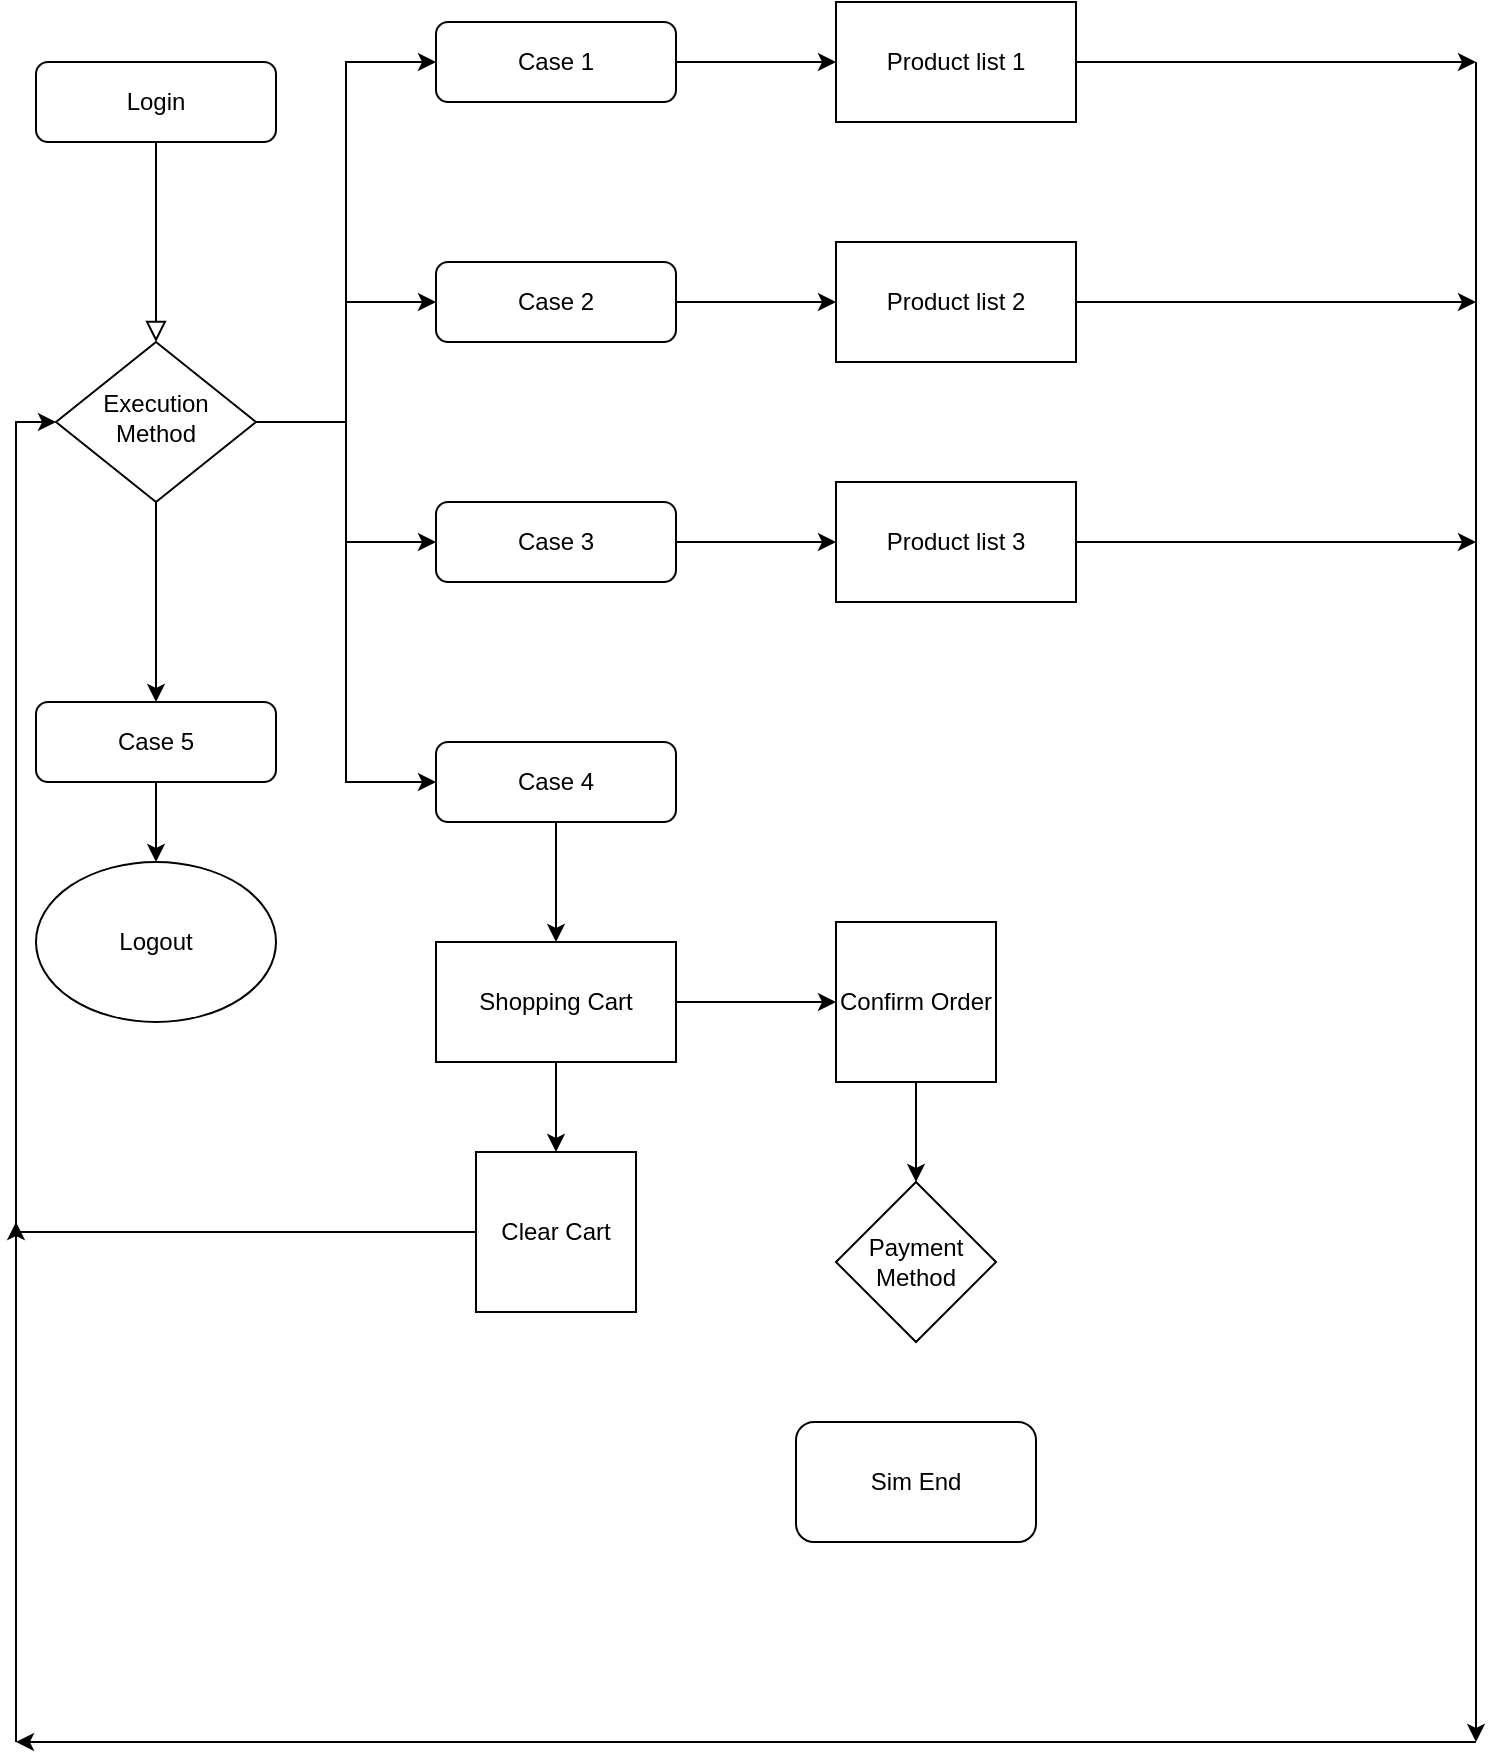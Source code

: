 <mxfile version="20.0.3" type="github">
  <diagram id="C5RBs43oDa-KdzZeNtuy" name="Page-1">
    <mxGraphModel dx="1422" dy="780" grid="1" gridSize="10" guides="1" tooltips="1" connect="1" arrows="1" fold="1" page="1" pageScale="1" pageWidth="827" pageHeight="1169" math="0" shadow="0">
      <root>
        <mxCell id="WIyWlLk6GJQsqaUBKTNV-0" />
        <mxCell id="WIyWlLk6GJQsqaUBKTNV-1" parent="WIyWlLk6GJQsqaUBKTNV-0" />
        <mxCell id="WIyWlLk6GJQsqaUBKTNV-2" value="" style="rounded=0;html=1;jettySize=auto;orthogonalLoop=1;fontSize=11;endArrow=block;endFill=0;endSize=8;strokeWidth=1;shadow=0;labelBackgroundColor=none;edgeStyle=orthogonalEdgeStyle;" parent="WIyWlLk6GJQsqaUBKTNV-1" source="WIyWlLk6GJQsqaUBKTNV-3" target="WIyWlLk6GJQsqaUBKTNV-6" edge="1">
          <mxGeometry relative="1" as="geometry" />
        </mxCell>
        <mxCell id="WIyWlLk6GJQsqaUBKTNV-3" value="Login" style="rounded=1;whiteSpace=wrap;html=1;fontSize=12;glass=0;strokeWidth=1;shadow=0;" parent="WIyWlLk6GJQsqaUBKTNV-1" vertex="1">
          <mxGeometry x="40" y="40" width="120" height="40" as="geometry" />
        </mxCell>
        <mxCell id="TQag7Vh2l5NXKhegnU7--8" style="edgeStyle=orthogonalEdgeStyle;rounded=0;orthogonalLoop=1;jettySize=auto;html=1;entryX=0;entryY=0.5;entryDx=0;entryDy=0;" edge="1" parent="WIyWlLk6GJQsqaUBKTNV-1" source="WIyWlLk6GJQsqaUBKTNV-6" target="WIyWlLk6GJQsqaUBKTNV-7">
          <mxGeometry relative="1" as="geometry" />
        </mxCell>
        <mxCell id="TQag7Vh2l5NXKhegnU7--9" style="edgeStyle=orthogonalEdgeStyle;rounded=0;orthogonalLoop=1;jettySize=auto;html=1;entryX=0;entryY=0.5;entryDx=0;entryDy=0;" edge="1" parent="WIyWlLk6GJQsqaUBKTNV-1" source="WIyWlLk6GJQsqaUBKTNV-6" target="TQag7Vh2l5NXKhegnU7--1">
          <mxGeometry relative="1" as="geometry" />
        </mxCell>
        <mxCell id="TQag7Vh2l5NXKhegnU7--12" style="edgeStyle=orthogonalEdgeStyle;rounded=0;orthogonalLoop=1;jettySize=auto;html=1;entryX=0;entryY=0.5;entryDx=0;entryDy=0;" edge="1" parent="WIyWlLk6GJQsqaUBKTNV-1" source="WIyWlLk6GJQsqaUBKTNV-6" target="TQag7Vh2l5NXKhegnU7--10">
          <mxGeometry relative="1" as="geometry" />
        </mxCell>
        <mxCell id="TQag7Vh2l5NXKhegnU7--15" style="edgeStyle=orthogonalEdgeStyle;rounded=0;orthogonalLoop=1;jettySize=auto;html=1;entryX=0;entryY=0.5;entryDx=0;entryDy=0;" edge="1" parent="WIyWlLk6GJQsqaUBKTNV-1" source="WIyWlLk6GJQsqaUBKTNV-6" target="TQag7Vh2l5NXKhegnU7--0">
          <mxGeometry relative="1" as="geometry" />
        </mxCell>
        <mxCell id="TQag7Vh2l5NXKhegnU7--25" style="edgeStyle=orthogonalEdgeStyle;rounded=0;orthogonalLoop=1;jettySize=auto;html=1;entryX=0.5;entryY=0;entryDx=0;entryDy=0;" edge="1" parent="WIyWlLk6GJQsqaUBKTNV-1" source="WIyWlLk6GJQsqaUBKTNV-6" target="TQag7Vh2l5NXKhegnU7--11">
          <mxGeometry relative="1" as="geometry" />
        </mxCell>
        <mxCell id="WIyWlLk6GJQsqaUBKTNV-6" value="Execution Method" style="rhombus;whiteSpace=wrap;html=1;shadow=0;fontFamily=Helvetica;fontSize=12;align=center;strokeWidth=1;spacing=6;spacingTop=-4;" parent="WIyWlLk6GJQsqaUBKTNV-1" vertex="1">
          <mxGeometry x="50" y="180" width="100" height="80" as="geometry" />
        </mxCell>
        <mxCell id="TQag7Vh2l5NXKhegnU7--21" style="edgeStyle=orthogonalEdgeStyle;rounded=0;orthogonalLoop=1;jettySize=auto;html=1;entryX=0;entryY=0.5;entryDx=0;entryDy=0;" edge="1" parent="WIyWlLk6GJQsqaUBKTNV-1" source="WIyWlLk6GJQsqaUBKTNV-7" target="TQag7Vh2l5NXKhegnU7--18">
          <mxGeometry relative="1" as="geometry" />
        </mxCell>
        <mxCell id="WIyWlLk6GJQsqaUBKTNV-7" value="Case 2" style="rounded=1;whiteSpace=wrap;html=1;fontSize=12;glass=0;strokeWidth=1;shadow=0;" parent="WIyWlLk6GJQsqaUBKTNV-1" vertex="1">
          <mxGeometry x="240" y="140" width="120" height="40" as="geometry" />
        </mxCell>
        <mxCell id="TQag7Vh2l5NXKhegnU7--31" style="edgeStyle=orthogonalEdgeStyle;rounded=0;orthogonalLoop=1;jettySize=auto;html=1;entryX=0.5;entryY=0;entryDx=0;entryDy=0;" edge="1" parent="WIyWlLk6GJQsqaUBKTNV-1" source="TQag7Vh2l5NXKhegnU7--1" target="TQag7Vh2l5NXKhegnU7--23">
          <mxGeometry relative="1" as="geometry" />
        </mxCell>
        <mxCell id="TQag7Vh2l5NXKhegnU7--1" value="Case 4" style="rounded=1;whiteSpace=wrap;html=1;fontSize=12;glass=0;strokeWidth=1;shadow=0;" vertex="1" parent="WIyWlLk6GJQsqaUBKTNV-1">
          <mxGeometry x="240" y="380" width="120" height="40" as="geometry" />
        </mxCell>
        <mxCell id="TQag7Vh2l5NXKhegnU7--20" style="edgeStyle=orthogonalEdgeStyle;rounded=0;orthogonalLoop=1;jettySize=auto;html=1;entryX=0;entryY=0.5;entryDx=0;entryDy=0;" edge="1" parent="WIyWlLk6GJQsqaUBKTNV-1" source="TQag7Vh2l5NXKhegnU7--0" target="TQag7Vh2l5NXKhegnU7--19">
          <mxGeometry relative="1" as="geometry" />
        </mxCell>
        <mxCell id="TQag7Vh2l5NXKhegnU7--0" value="Case 3" style="rounded=1;whiteSpace=wrap;html=1;fontSize=12;glass=0;strokeWidth=1;shadow=0;" vertex="1" parent="WIyWlLk6GJQsqaUBKTNV-1">
          <mxGeometry x="240" y="260" width="120" height="40" as="geometry" />
        </mxCell>
        <mxCell id="TQag7Vh2l5NXKhegnU7--22" style="edgeStyle=orthogonalEdgeStyle;rounded=0;orthogonalLoop=1;jettySize=auto;html=1;entryX=0;entryY=0.5;entryDx=0;entryDy=0;" edge="1" parent="WIyWlLk6GJQsqaUBKTNV-1" source="TQag7Vh2l5NXKhegnU7--10" target="TQag7Vh2l5NXKhegnU7--17">
          <mxGeometry relative="1" as="geometry">
            <mxPoint x="430" y="20" as="targetPoint" />
          </mxGeometry>
        </mxCell>
        <mxCell id="TQag7Vh2l5NXKhegnU7--10" value="Case 1" style="rounded=1;whiteSpace=wrap;html=1;fontSize=12;glass=0;strokeWidth=1;shadow=0;" vertex="1" parent="WIyWlLk6GJQsqaUBKTNV-1">
          <mxGeometry x="240" y="20" width="120" height="40" as="geometry" />
        </mxCell>
        <mxCell id="TQag7Vh2l5NXKhegnU7--27" style="edgeStyle=orthogonalEdgeStyle;rounded=0;orthogonalLoop=1;jettySize=auto;html=1;entryX=0.5;entryY=0;entryDx=0;entryDy=0;" edge="1" parent="WIyWlLk6GJQsqaUBKTNV-1" source="TQag7Vh2l5NXKhegnU7--11" target="TQag7Vh2l5NXKhegnU7--26">
          <mxGeometry relative="1" as="geometry" />
        </mxCell>
        <mxCell id="TQag7Vh2l5NXKhegnU7--11" value="Case 5" style="rounded=1;whiteSpace=wrap;html=1;fontSize=12;glass=0;strokeWidth=1;shadow=0;" vertex="1" parent="WIyWlLk6GJQsqaUBKTNV-1">
          <mxGeometry x="40" y="360" width="120" height="40" as="geometry" />
        </mxCell>
        <mxCell id="TQag7Vh2l5NXKhegnU7--44" style="edgeStyle=none;rounded=0;orthogonalLoop=1;jettySize=auto;html=1;" edge="1" parent="WIyWlLk6GJQsqaUBKTNV-1" source="TQag7Vh2l5NXKhegnU7--17">
          <mxGeometry relative="1" as="geometry">
            <mxPoint x="760" y="40" as="targetPoint" />
          </mxGeometry>
        </mxCell>
        <mxCell id="TQag7Vh2l5NXKhegnU7--17" value="Product list 1" style="rounded=0;whiteSpace=wrap;html=1;" vertex="1" parent="WIyWlLk6GJQsqaUBKTNV-1">
          <mxGeometry x="440" y="10" width="120" height="60" as="geometry" />
        </mxCell>
        <mxCell id="TQag7Vh2l5NXKhegnU7--42" style="edgeStyle=orthogonalEdgeStyle;rounded=0;orthogonalLoop=1;jettySize=auto;html=1;" edge="1" parent="WIyWlLk6GJQsqaUBKTNV-1" source="TQag7Vh2l5NXKhegnU7--18">
          <mxGeometry relative="1" as="geometry">
            <mxPoint x="760" y="160" as="targetPoint" />
          </mxGeometry>
        </mxCell>
        <mxCell id="TQag7Vh2l5NXKhegnU7--18" value="Product list 2" style="rounded=0;whiteSpace=wrap;html=1;" vertex="1" parent="WIyWlLk6GJQsqaUBKTNV-1">
          <mxGeometry x="440" y="130" width="120" height="60" as="geometry" />
        </mxCell>
        <mxCell id="TQag7Vh2l5NXKhegnU7--43" style="edgeStyle=orthogonalEdgeStyle;rounded=0;orthogonalLoop=1;jettySize=auto;html=1;" edge="1" parent="WIyWlLk6GJQsqaUBKTNV-1" source="TQag7Vh2l5NXKhegnU7--19">
          <mxGeometry relative="1" as="geometry">
            <mxPoint x="760" y="280" as="targetPoint" />
          </mxGeometry>
        </mxCell>
        <mxCell id="TQag7Vh2l5NXKhegnU7--19" value="Product list 3" style="rounded=0;whiteSpace=wrap;html=1;" vertex="1" parent="WIyWlLk6GJQsqaUBKTNV-1">
          <mxGeometry x="440" y="250" width="120" height="60" as="geometry" />
        </mxCell>
        <mxCell id="TQag7Vh2l5NXKhegnU7--32" style="edgeStyle=orthogonalEdgeStyle;rounded=0;orthogonalLoop=1;jettySize=auto;html=1;entryX=0.5;entryY=0;entryDx=0;entryDy=0;" edge="1" parent="WIyWlLk6GJQsqaUBKTNV-1" source="TQag7Vh2l5NXKhegnU7--23" target="TQag7Vh2l5NXKhegnU7--30">
          <mxGeometry relative="1" as="geometry" />
        </mxCell>
        <mxCell id="TQag7Vh2l5NXKhegnU7--35" style="edgeStyle=orthogonalEdgeStyle;rounded=0;orthogonalLoop=1;jettySize=auto;html=1;entryX=0;entryY=0.5;entryDx=0;entryDy=0;" edge="1" parent="WIyWlLk6GJQsqaUBKTNV-1" source="TQag7Vh2l5NXKhegnU7--23" target="TQag7Vh2l5NXKhegnU7--33">
          <mxGeometry relative="1" as="geometry" />
        </mxCell>
        <mxCell id="TQag7Vh2l5NXKhegnU7--23" value="Shopping Cart" style="rounded=0;whiteSpace=wrap;html=1;" vertex="1" parent="WIyWlLk6GJQsqaUBKTNV-1">
          <mxGeometry x="240" y="480" width="120" height="60" as="geometry" />
        </mxCell>
        <mxCell id="TQag7Vh2l5NXKhegnU7--26" value="Logout" style="ellipse;whiteSpace=wrap;html=1;" vertex="1" parent="WIyWlLk6GJQsqaUBKTNV-1">
          <mxGeometry x="40" y="440" width="120" height="80" as="geometry" />
        </mxCell>
        <mxCell id="TQag7Vh2l5NXKhegnU7--36" style="edgeStyle=orthogonalEdgeStyle;rounded=0;orthogonalLoop=1;jettySize=auto;html=1;entryX=0;entryY=0.5;entryDx=0;entryDy=0;" edge="1" parent="WIyWlLk6GJQsqaUBKTNV-1" source="TQag7Vh2l5NXKhegnU7--30" target="WIyWlLk6GJQsqaUBKTNV-6">
          <mxGeometry relative="1" as="geometry" />
        </mxCell>
        <mxCell id="TQag7Vh2l5NXKhegnU7--30" value="Clear Cart" style="whiteSpace=wrap;html=1;aspect=fixed;" vertex="1" parent="WIyWlLk6GJQsqaUBKTNV-1">
          <mxGeometry x="260" y="585" width="80" height="80" as="geometry" />
        </mxCell>
        <mxCell id="TQag7Vh2l5NXKhegnU7--38" style="edgeStyle=orthogonalEdgeStyle;rounded=0;orthogonalLoop=1;jettySize=auto;html=1;entryX=0.5;entryY=0;entryDx=0;entryDy=0;" edge="1" parent="WIyWlLk6GJQsqaUBKTNV-1" source="TQag7Vh2l5NXKhegnU7--33" target="TQag7Vh2l5NXKhegnU7--37">
          <mxGeometry relative="1" as="geometry" />
        </mxCell>
        <mxCell id="TQag7Vh2l5NXKhegnU7--33" value="Confirm Order" style="whiteSpace=wrap;html=1;aspect=fixed;" vertex="1" parent="WIyWlLk6GJQsqaUBKTNV-1">
          <mxGeometry x="440" y="470" width="80" height="80" as="geometry" />
        </mxCell>
        <mxCell id="TQag7Vh2l5NXKhegnU7--37" value="Payment Method" style="rhombus;whiteSpace=wrap;html=1;" vertex="1" parent="WIyWlLk6GJQsqaUBKTNV-1">
          <mxGeometry x="440" y="600" width="80" height="80" as="geometry" />
        </mxCell>
        <mxCell id="TQag7Vh2l5NXKhegnU7--39" value="Sim End" style="rounded=1;whiteSpace=wrap;html=1;" vertex="1" parent="WIyWlLk6GJQsqaUBKTNV-1">
          <mxGeometry x="420" y="720" width="120" height="60" as="geometry" />
        </mxCell>
        <mxCell id="TQag7Vh2l5NXKhegnU7--45" value="" style="endArrow=classic;html=1;rounded=0;" edge="1" parent="WIyWlLk6GJQsqaUBKTNV-1">
          <mxGeometry width="50" height="50" relative="1" as="geometry">
            <mxPoint x="760" y="40" as="sourcePoint" />
            <mxPoint x="760" y="880" as="targetPoint" />
          </mxGeometry>
        </mxCell>
        <mxCell id="TQag7Vh2l5NXKhegnU7--47" value="" style="endArrow=classic;html=1;rounded=0;" edge="1" parent="WIyWlLk6GJQsqaUBKTNV-1">
          <mxGeometry width="50" height="50" relative="1" as="geometry">
            <mxPoint x="760" y="880" as="sourcePoint" />
            <mxPoint x="30" y="880" as="targetPoint" />
          </mxGeometry>
        </mxCell>
        <mxCell id="TQag7Vh2l5NXKhegnU7--48" value="" style="endArrow=classic;html=1;rounded=0;" edge="1" parent="WIyWlLk6GJQsqaUBKTNV-1">
          <mxGeometry width="50" height="50" relative="1" as="geometry">
            <mxPoint x="30" y="880" as="sourcePoint" />
            <mxPoint x="30" y="620" as="targetPoint" />
          </mxGeometry>
        </mxCell>
      </root>
    </mxGraphModel>
  </diagram>
</mxfile>
